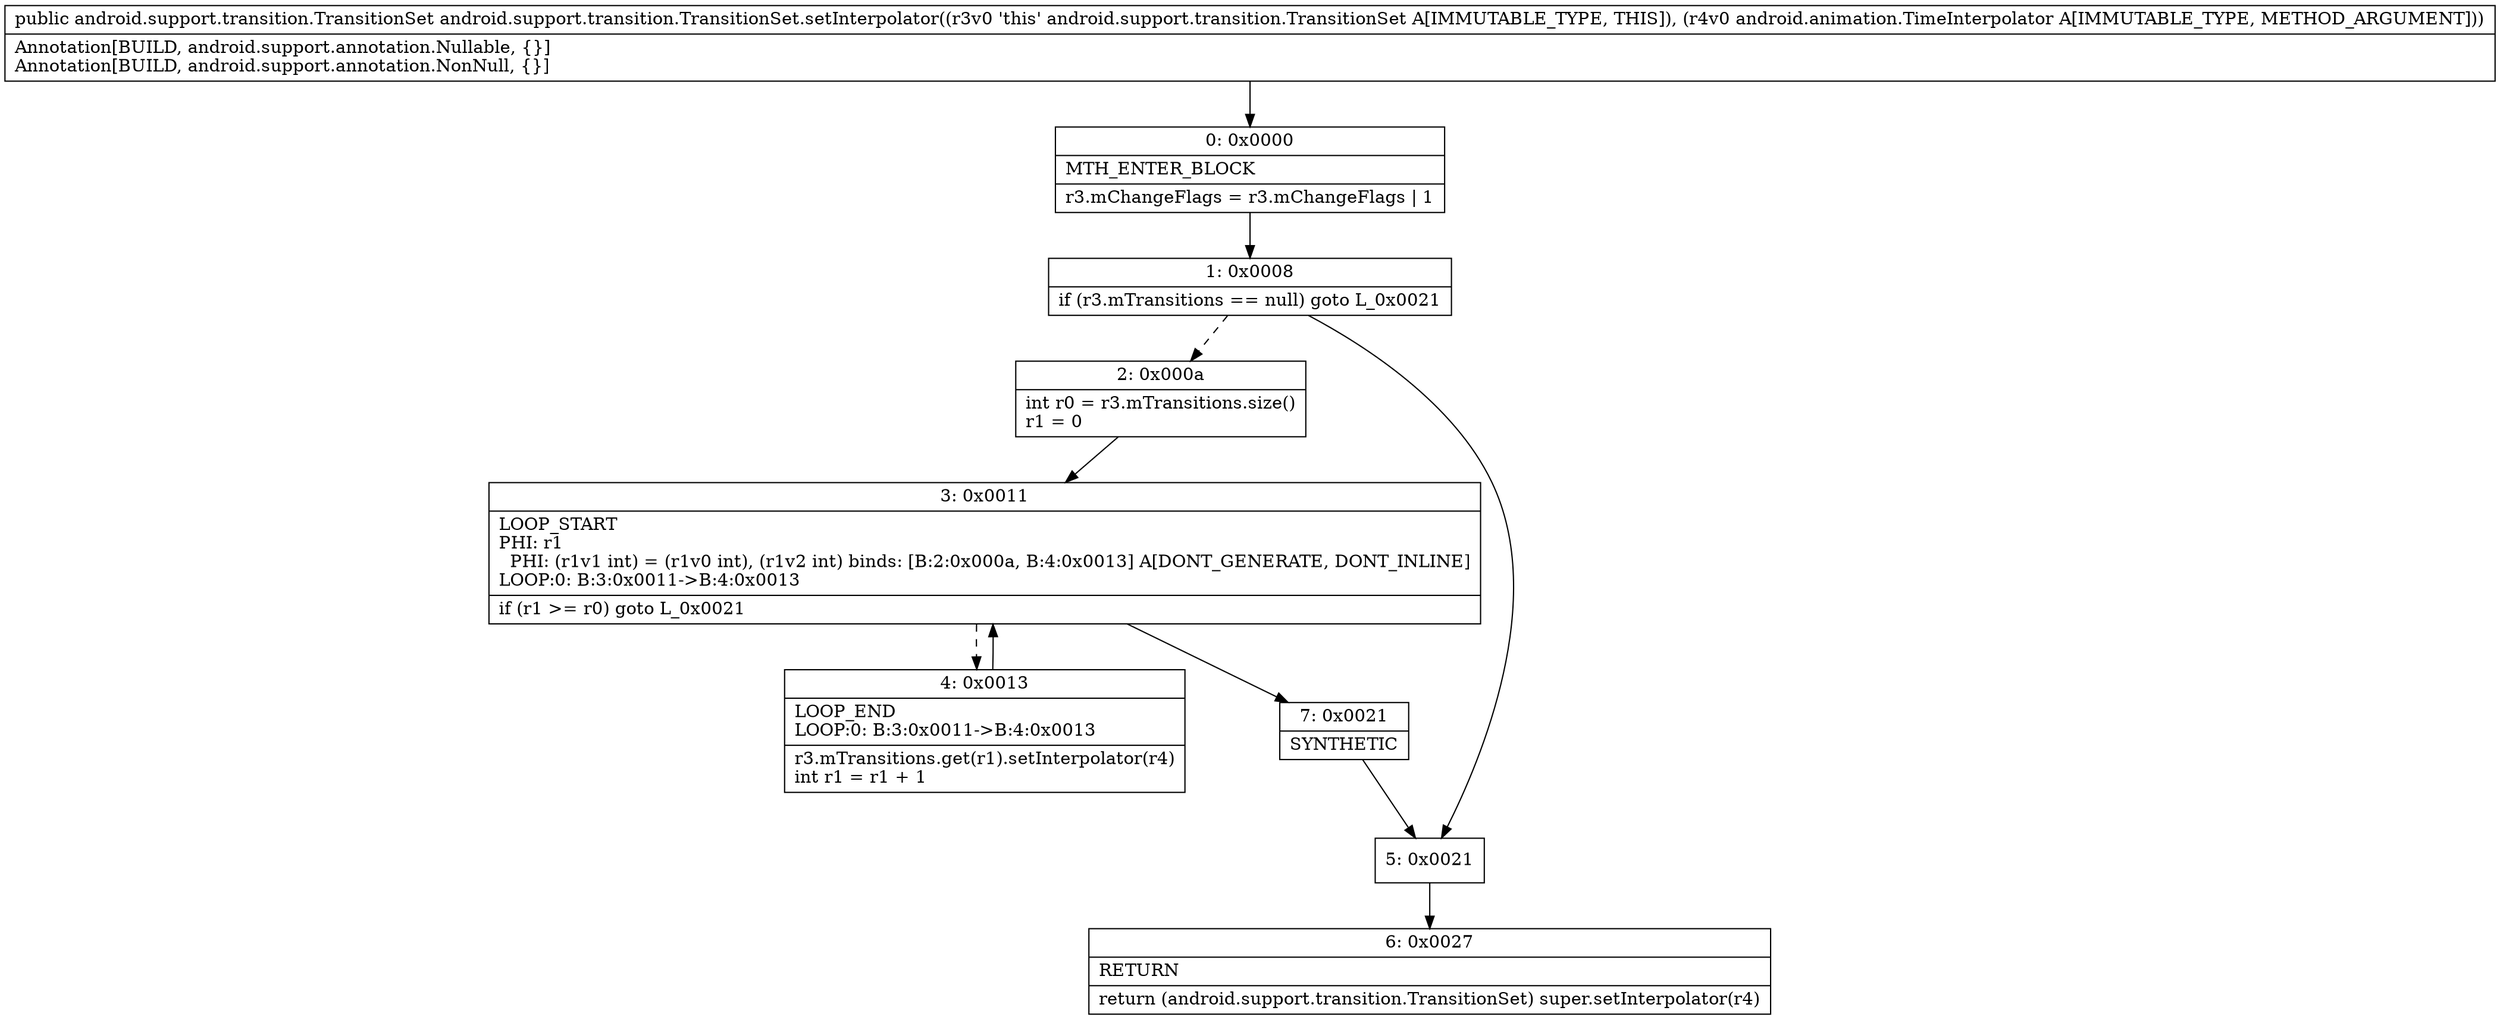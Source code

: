 digraph "CFG forandroid.support.transition.TransitionSet.setInterpolator(Landroid\/animation\/TimeInterpolator;)Landroid\/support\/transition\/TransitionSet;" {
Node_0 [shape=record,label="{0\:\ 0x0000|MTH_ENTER_BLOCK\l|r3.mChangeFlags = r3.mChangeFlags \| 1\l}"];
Node_1 [shape=record,label="{1\:\ 0x0008|if (r3.mTransitions == null) goto L_0x0021\l}"];
Node_2 [shape=record,label="{2\:\ 0x000a|int r0 = r3.mTransitions.size()\lr1 = 0\l}"];
Node_3 [shape=record,label="{3\:\ 0x0011|LOOP_START\lPHI: r1 \l  PHI: (r1v1 int) = (r1v0 int), (r1v2 int) binds: [B:2:0x000a, B:4:0x0013] A[DONT_GENERATE, DONT_INLINE]\lLOOP:0: B:3:0x0011\-\>B:4:0x0013\l|if (r1 \>= r0) goto L_0x0021\l}"];
Node_4 [shape=record,label="{4\:\ 0x0013|LOOP_END\lLOOP:0: B:3:0x0011\-\>B:4:0x0013\l|r3.mTransitions.get(r1).setInterpolator(r4)\lint r1 = r1 + 1\l}"];
Node_5 [shape=record,label="{5\:\ 0x0021}"];
Node_6 [shape=record,label="{6\:\ 0x0027|RETURN\l|return (android.support.transition.TransitionSet) super.setInterpolator(r4)\l}"];
Node_7 [shape=record,label="{7\:\ 0x0021|SYNTHETIC\l}"];
MethodNode[shape=record,label="{public android.support.transition.TransitionSet android.support.transition.TransitionSet.setInterpolator((r3v0 'this' android.support.transition.TransitionSet A[IMMUTABLE_TYPE, THIS]), (r4v0 android.animation.TimeInterpolator A[IMMUTABLE_TYPE, METHOD_ARGUMENT]))  | Annotation[BUILD, android.support.annotation.Nullable, \{\}]\lAnnotation[BUILD, android.support.annotation.NonNull, \{\}]\l}"];
MethodNode -> Node_0;
Node_0 -> Node_1;
Node_1 -> Node_2[style=dashed];
Node_1 -> Node_5;
Node_2 -> Node_3;
Node_3 -> Node_4[style=dashed];
Node_3 -> Node_7;
Node_4 -> Node_3;
Node_5 -> Node_6;
Node_7 -> Node_5;
}

